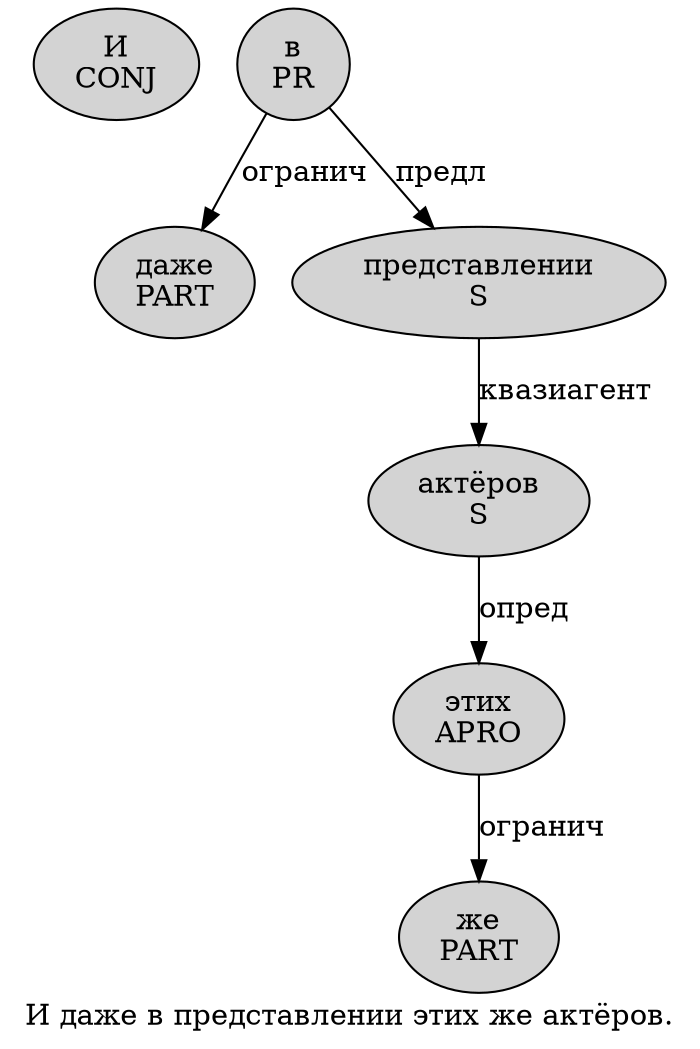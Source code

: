 digraph SENTENCE_4061 {
	graph [label="И даже в представлении этих же актёров."]
	node [style=filled]
		0 [label="И
CONJ" color="" fillcolor=lightgray penwidth=1 shape=ellipse]
		1 [label="даже
PART" color="" fillcolor=lightgray penwidth=1 shape=ellipse]
		2 [label="в
PR" color="" fillcolor=lightgray penwidth=1 shape=ellipse]
		3 [label="представлении
S" color="" fillcolor=lightgray penwidth=1 shape=ellipse]
		4 [label="этих
APRO" color="" fillcolor=lightgray penwidth=1 shape=ellipse]
		5 [label="же
PART" color="" fillcolor=lightgray penwidth=1 shape=ellipse]
		6 [label="актёров
S" color="" fillcolor=lightgray penwidth=1 shape=ellipse]
			4 -> 5 [label="огранич"]
			3 -> 6 [label="квазиагент"]
			6 -> 4 [label="опред"]
			2 -> 1 [label="огранич"]
			2 -> 3 [label="предл"]
}